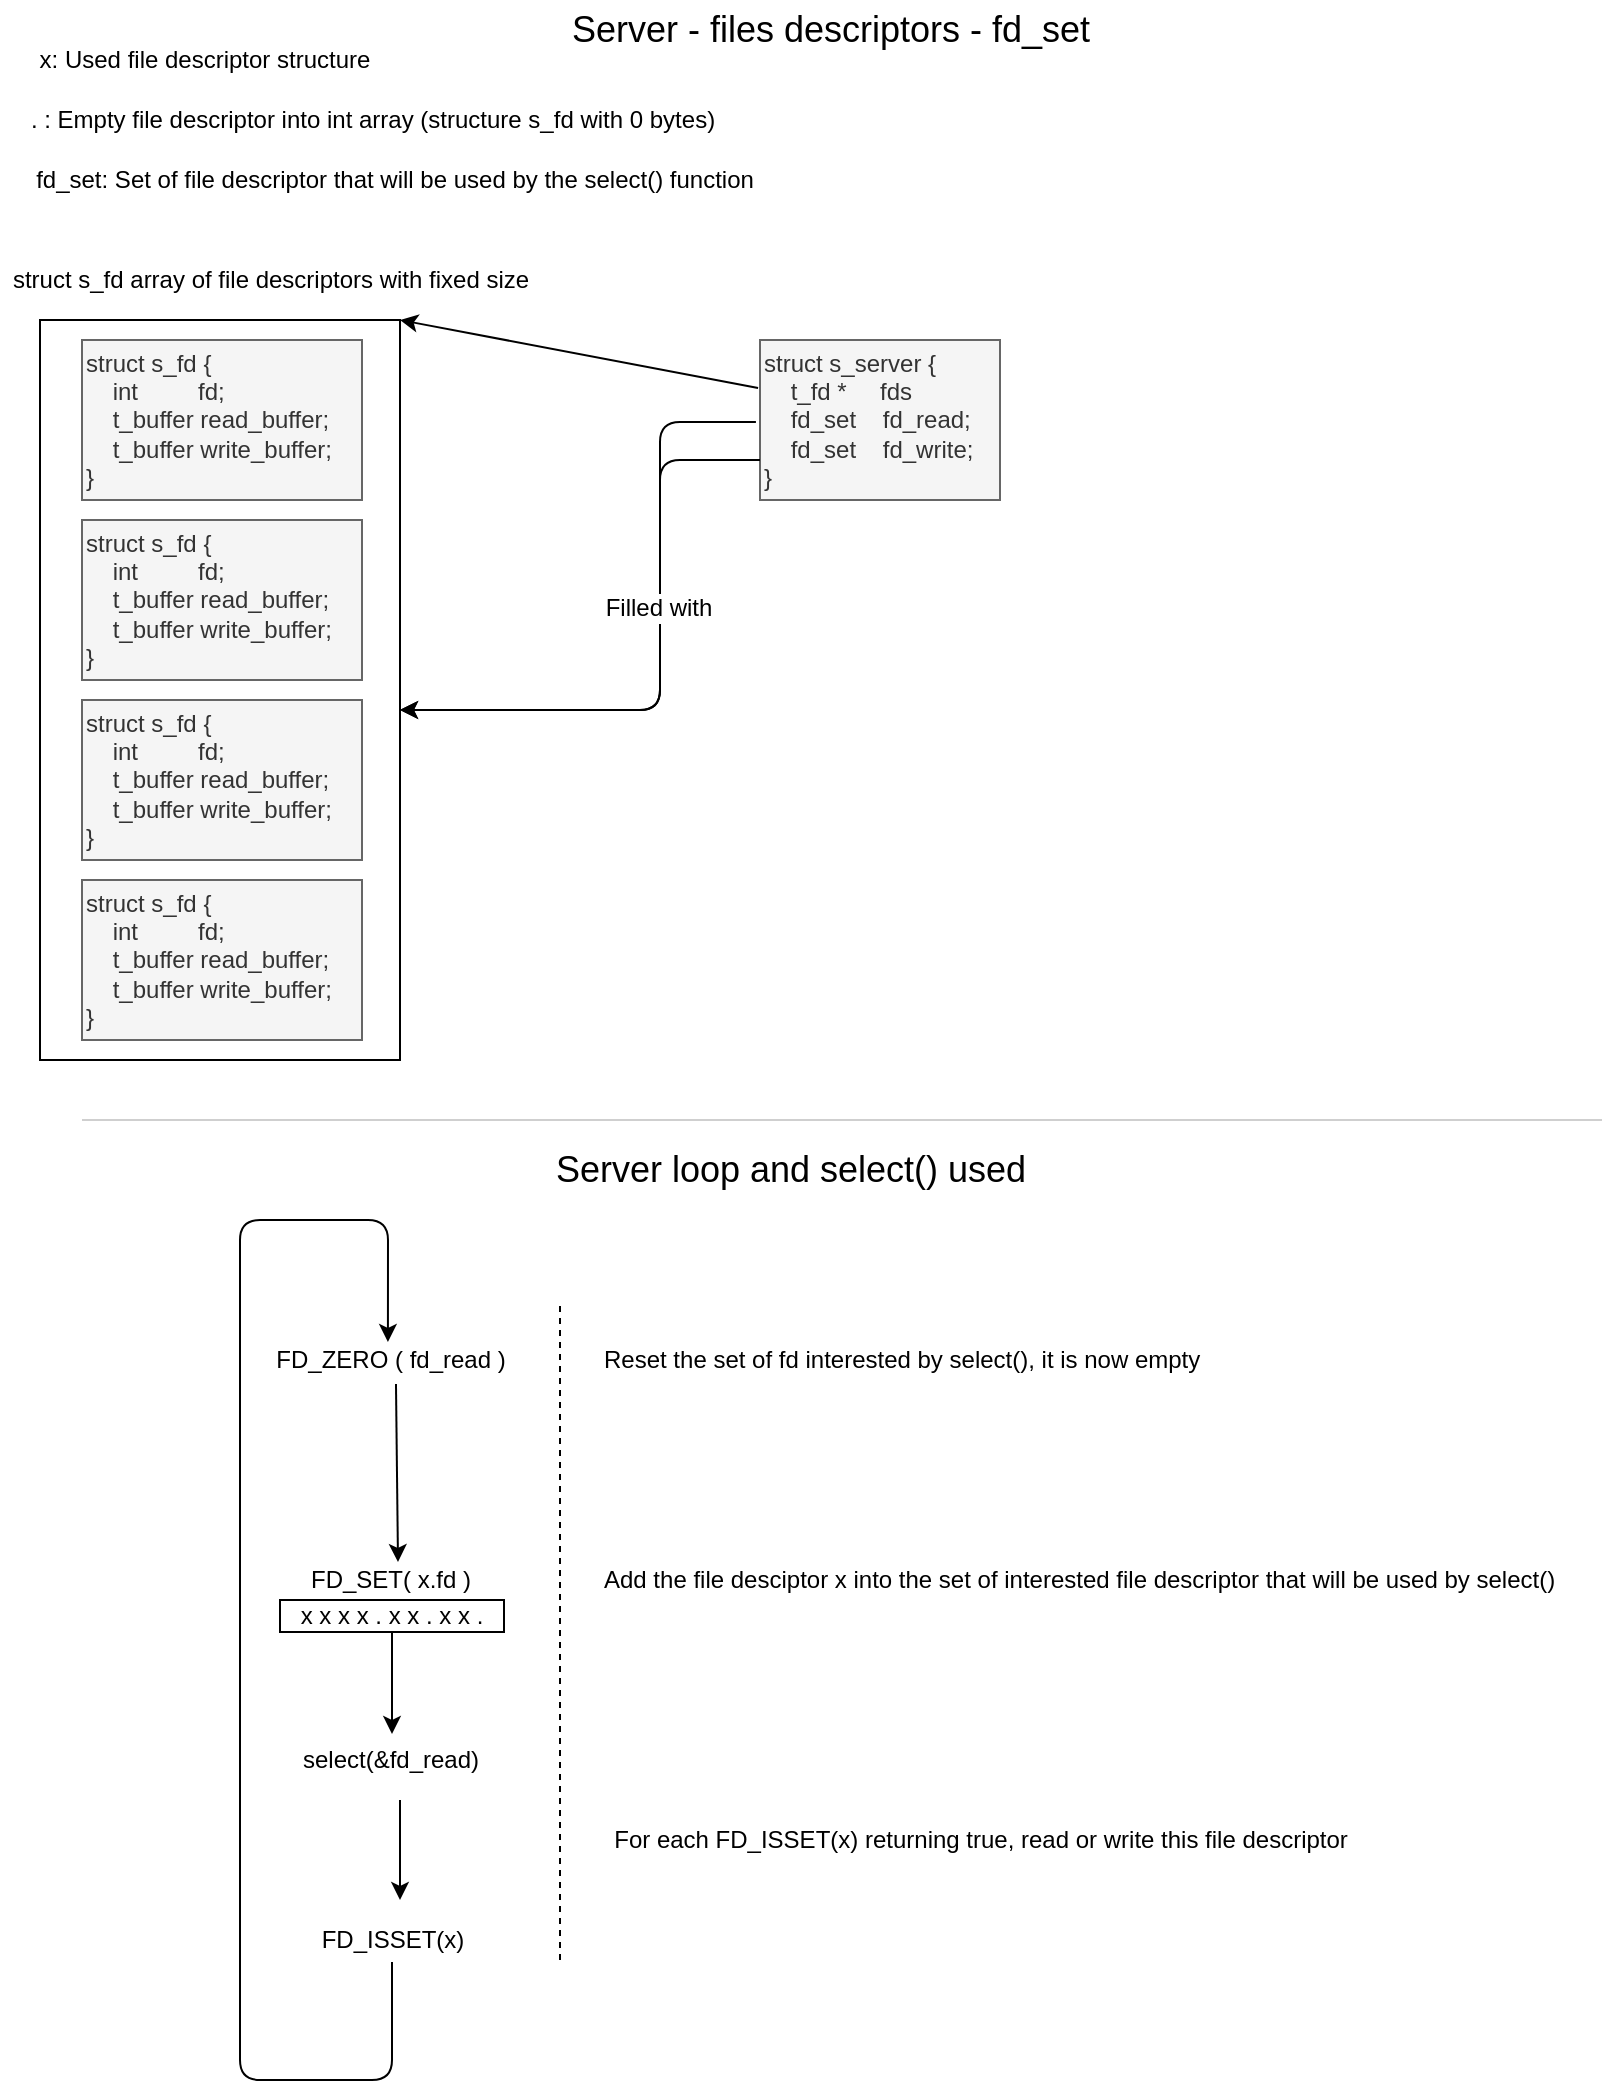 <mxfile version="12.4.2" type="device" pages="1"><diagram id="_OYm6nVnwvzjyNFQnzZ3" name="Page-1"><mxGraphModel dx="2052" dy="1172" grid="1" gridSize="10" guides="1" tooltips="1" connect="1" arrows="1" fold="1" page="1" pageScale="1" pageWidth="850" pageHeight="1100" math="0" shadow="0"><root><mxCell id="0"/><mxCell id="1" parent="0"/><mxCell id="oLpKaRYvijJrMimksrrd-39" value="" style="rounded=0;whiteSpace=wrap;html=1;align=left;" vertex="1" parent="1"><mxGeometry x="30" y="170" width="180" height="370" as="geometry"/></mxCell><mxCell id="oLpKaRYvijJrMimksrrd-2" value="x: Used file descriptor structure" style="text;html=1;align=center;verticalAlign=middle;resizable=0;points=[];;autosize=1;" vertex="1" parent="1"><mxGeometry x="22" y="30" width="180" height="20" as="geometry"/></mxCell><mxCell id="oLpKaRYvijJrMimksrrd-3" value="struct s_fd array of file descriptors with fixed size" style="text;html=1;align=center;verticalAlign=middle;resizable=0;points=[];;autosize=1;" vertex="1" parent="1"><mxGeometry x="10" y="140" width="270" height="20" as="geometry"/></mxCell><mxCell id="oLpKaRYvijJrMimksrrd-4" value=". : Empty file descriptor into int array (structure s_fd with 0 bytes)" style="text;html=1;align=center;verticalAlign=middle;resizable=0;points=[];;autosize=1;" vertex="1" parent="1"><mxGeometry x="16" y="60" width="360" height="20" as="geometry"/></mxCell><mxCell id="oLpKaRYvijJrMimksrrd-6" value="fd_set: Set of file descriptor that will be used by the select() function" style="text;html=1;align=center;verticalAlign=middle;resizable=0;points=[];;autosize=1;" vertex="1" parent="1"><mxGeometry x="22" y="90" width="370" height="20" as="geometry"/></mxCell><mxCell id="oLpKaRYvijJrMimksrrd-9" value="struct s_fd {&lt;br&gt;&amp;nbsp; &amp;nbsp; int&amp;nbsp; &amp;nbsp; &amp;nbsp; &amp;nbsp; &amp;nbsp;fd;&lt;br&gt;&amp;nbsp; &amp;nbsp; t_buffer read_buffer;&lt;br&gt;&amp;nbsp; &amp;nbsp; t_buffer write_buffer;&lt;br&gt;}" style="text;html=1;align=left;verticalAlign=middle;resizable=0;points=[];;autosize=1;fillColor=#f5f5f5;strokeColor=#666666;fontColor=#333333;" vertex="1" parent="1"><mxGeometry x="51" y="180" width="140" height="80" as="geometry"/></mxCell><mxCell id="oLpKaRYvijJrMimksrrd-10" value="struct s_server {&lt;br&gt;&lt;div&gt;&amp;nbsp; &amp;nbsp; t_fd *&amp;nbsp; &amp;nbsp; &amp;nbsp;fds&lt;/div&gt;&lt;div&gt;&amp;nbsp; &amp;nbsp; fd_set&amp;nbsp; &amp;nbsp; fd_read;&lt;/div&gt;&lt;div&gt;&amp;nbsp; &amp;nbsp; fd_set&amp;nbsp; &amp;nbsp; fd_write;&lt;/div&gt;}" style="text;html=1;align=left;verticalAlign=middle;resizable=0;points=[];;autosize=1;fillColor=#f5f5f5;strokeColor=#666666;fontColor=#333333;" vertex="1" parent="1"><mxGeometry x="390" y="180" width="120" height="80" as="geometry"/></mxCell><mxCell id="oLpKaRYvijJrMimksrrd-11" value="FD_ZERO ( fd_read )" style="text;html=1;align=center;verticalAlign=middle;resizable=0;points=[];;autosize=1;" vertex="1" parent="1"><mxGeometry x="140" y="680" width="130" height="20" as="geometry"/></mxCell><mxCell id="oLpKaRYvijJrMimksrrd-12" value="" style="endArrow=classic;html=1;entryX=0.54;entryY=0.05;entryDx=0;entryDy=0;entryPerimeter=0;exitX=0.523;exitY=1.1;exitDx=0;exitDy=0;exitPerimeter=0;" edge="1" parent="1" source="oLpKaRYvijJrMimksrrd-11" target="oLpKaRYvijJrMimksrrd-13"><mxGeometry width="50" height="50" relative="1" as="geometry"><mxPoint x="198" y="720" as="sourcePoint"/><mxPoint x="198" y="790" as="targetPoint"/><Array as="points"/></mxGeometry></mxCell><mxCell id="oLpKaRYvijJrMimksrrd-13" value="FD_SET( x.fd )" style="text;html=1;align=center;verticalAlign=middle;resizable=0;points=[];;autosize=1;" vertex="1" parent="1"><mxGeometry x="155" y="790" width="100" height="20" as="geometry"/></mxCell><mxCell id="oLpKaRYvijJrMimksrrd-15" value="x x x x . x x . x x ." style="rounded=0;whiteSpace=wrap;html=1;" vertex="1" parent="1"><mxGeometry x="150" y="810" width="112" height="16" as="geometry"/></mxCell><mxCell id="oLpKaRYvijJrMimksrrd-17" value="FD_ISSET(x)" style="text;html=1;align=center;verticalAlign=middle;resizable=0;points=[];;autosize=1;" vertex="1" parent="1"><mxGeometry x="161" y="970" width="90" height="20" as="geometry"/></mxCell><mxCell id="oLpKaRYvijJrMimksrrd-18" value="Reset the set of fd interested by select(), it is now empty" style="text;html=1;align=left;verticalAlign=middle;resizable=0;points=[];;autosize=1;" vertex="1" parent="1"><mxGeometry x="310" y="680" width="310" height="20" as="geometry"/></mxCell><mxCell id="oLpKaRYvijJrMimksrrd-24" value="For each FD_ISSET(x) returning true, read or write this file descriptor" style="text;html=1;align=center;verticalAlign=middle;resizable=0;points=[];;autosize=1;" vertex="1" parent="1"><mxGeometry x="310" y="920" width="380" height="20" as="geometry"/></mxCell><mxCell id="oLpKaRYvijJrMimksrrd-25" value="" style="endArrow=classic;html=1;" edge="1" parent="1"><mxGeometry width="50" height="50" relative="1" as="geometry"><mxPoint x="210" y="910" as="sourcePoint"/><mxPoint x="210" y="960" as="targetPoint"/><Array as="points"/></mxGeometry></mxCell><mxCell id="oLpKaRYvijJrMimksrrd-26" value="Add the file desciptor x into the set of interested file descriptor that will be used by select()" style="text;html=1;align=left;verticalAlign=middle;resizable=0;points=[];;autosize=1;" vertex="1" parent="1"><mxGeometry x="310" y="790" width="490" height="20" as="geometry"/></mxCell><mxCell id="oLpKaRYvijJrMimksrrd-27" value="" style="endArrow=none;dashed=1;html=1;" edge="1" parent="1"><mxGeometry width="50" height="50" relative="1" as="geometry"><mxPoint x="290" y="990" as="sourcePoint"/><mxPoint x="290" y="660" as="targetPoint"/></mxGeometry></mxCell><mxCell id="oLpKaRYvijJrMimksrrd-28" value="" style="endArrow=classic;html=1;exitX=0.5;exitY=1;exitDx=0;exitDy=0;" edge="1" parent="1" source="oLpKaRYvijJrMimksrrd-15"><mxGeometry width="50" height="50" relative="1" as="geometry"><mxPoint x="199.5" y="826" as="sourcePoint"/><mxPoint x="206" y="877" as="targetPoint"/><Array as="points"/></mxGeometry></mxCell><mxCell id="oLpKaRYvijJrMimksrrd-29" value="select(&amp;amp;fd_read)" style="text;html=1;align=center;verticalAlign=middle;resizable=0;points=[];;autosize=1;" vertex="1" parent="1"><mxGeometry x="155" y="880" width="100" height="20" as="geometry"/></mxCell><mxCell id="oLpKaRYvijJrMimksrrd-31" value="" style="endArrow=classic;html=1;exitX=0.5;exitY=1.05;exitDx=0;exitDy=0;exitPerimeter=0;entryX=0.492;entryY=0.05;entryDx=0;entryDy=0;entryPerimeter=0;" edge="1" parent="1" source="oLpKaRYvijJrMimksrrd-17" target="oLpKaRYvijJrMimksrrd-11"><mxGeometry width="50" height="50" relative="1" as="geometry"><mxPoint x="240" y="1050" as="sourcePoint"/><mxPoint x="204" y="680" as="targetPoint"/><Array as="points"><mxPoint x="206" y="1050"/><mxPoint x="130" y="1050"/><mxPoint x="130" y="620"/><mxPoint x="204" y="620"/></Array></mxGeometry></mxCell><mxCell id="oLpKaRYvijJrMimksrrd-32" value="" style="endArrow=classic;html=1;entryX=1;entryY=0;entryDx=0;entryDy=0;exitX=-0.008;exitY=0.3;exitDx=0;exitDy=0;exitPerimeter=0;" edge="1" parent="1" source="oLpKaRYvijJrMimksrrd-10" target="oLpKaRYvijJrMimksrrd-39"><mxGeometry width="50" height="50" relative="1" as="geometry"><mxPoint x="10" y="940" as="sourcePoint"/><mxPoint x="60" y="890" as="targetPoint"/></mxGeometry></mxCell><mxCell id="oLpKaRYvijJrMimksrrd-33" value="" style="endArrow=classic;html=1;exitX=-0.017;exitY=0.513;exitDx=0;exitDy=0;exitPerimeter=0;" edge="1" parent="1" source="oLpKaRYvijJrMimksrrd-10"><mxGeometry width="50" height="50" relative="1" as="geometry"><mxPoint x="330" y="250" as="sourcePoint"/><mxPoint x="210" y="365" as="targetPoint"/><Array as="points"><mxPoint x="340" y="221"/><mxPoint x="340" y="365"/></Array></mxGeometry></mxCell><mxCell id="oLpKaRYvijJrMimksrrd-34" value="" style="endArrow=classic;html=1;" edge="1" parent="1"><mxGeometry width="50" height="50" relative="1" as="geometry"><mxPoint x="390" y="240" as="sourcePoint"/><mxPoint x="210" y="365" as="targetPoint"/><Array as="points"><mxPoint x="340" y="240"/><mxPoint x="340" y="365"/></Array></mxGeometry></mxCell><mxCell id="oLpKaRYvijJrMimksrrd-35" value="Filled with" style="text;html=1;align=center;verticalAlign=middle;resizable=0;points=[];;labelBackgroundColor=#ffffff;" vertex="1" connectable="0" parent="oLpKaRYvijJrMimksrrd-34"><mxGeometry x="-0.191" y="-1" relative="1" as="geometry"><mxPoint as="offset"/></mxGeometry></mxCell><mxCell id="oLpKaRYvijJrMimksrrd-36" value="struct s_fd {&lt;br&gt;&amp;nbsp; &amp;nbsp; int&amp;nbsp; &amp;nbsp; &amp;nbsp; &amp;nbsp; &amp;nbsp;fd;&lt;br&gt;&amp;nbsp; &amp;nbsp; t_buffer read_buffer;&lt;br&gt;&amp;nbsp; &amp;nbsp; t_buffer write_buffer;&lt;br&gt;}" style="text;html=1;align=left;verticalAlign=middle;resizable=0;points=[];;autosize=1;fillColor=#f5f5f5;strokeColor=#666666;fontColor=#333333;" vertex="1" parent="1"><mxGeometry x="51" y="270" width="140" height="80" as="geometry"/></mxCell><mxCell id="oLpKaRYvijJrMimksrrd-37" value="struct s_fd {&lt;br&gt;&amp;nbsp; &amp;nbsp; int&amp;nbsp; &amp;nbsp; &amp;nbsp; &amp;nbsp; &amp;nbsp;fd;&lt;br&gt;&amp;nbsp; &amp;nbsp; t_buffer read_buffer;&lt;br&gt;&amp;nbsp; &amp;nbsp; t_buffer write_buffer;&lt;br&gt;}" style="text;html=1;align=left;verticalAlign=middle;resizable=0;points=[];;autosize=1;fillColor=#f5f5f5;strokeColor=#666666;fontColor=#333333;" vertex="1" parent="1"><mxGeometry x="51" y="360" width="140" height="80" as="geometry"/></mxCell><mxCell id="oLpKaRYvijJrMimksrrd-38" value="struct s_fd {&lt;br&gt;&amp;nbsp; &amp;nbsp; int&amp;nbsp; &amp;nbsp; &amp;nbsp; &amp;nbsp; &amp;nbsp;fd;&lt;br&gt;&amp;nbsp; &amp;nbsp; t_buffer read_buffer;&lt;br&gt;&amp;nbsp; &amp;nbsp; t_buffer write_buffer;&lt;br&gt;}" style="text;html=1;align=left;verticalAlign=middle;resizable=0;points=[];;autosize=1;fillColor=#f5f5f5;strokeColor=#666666;fontColor=#333333;" vertex="1" parent="1"><mxGeometry x="51" y="450" width="140" height="80" as="geometry"/></mxCell><mxCell id="oLpKaRYvijJrMimksrrd-40" value="" style="endArrow=none;html=1;strokeColor=#CFCFCF;" edge="1" parent="1"><mxGeometry width="50" height="50" relative="1" as="geometry"><mxPoint x="51" y="570" as="sourcePoint"/><mxPoint x="811" y="570" as="targetPoint"/></mxGeometry></mxCell><mxCell id="oLpKaRYvijJrMimksrrd-41" value="Server loop and select() used" style="text;html=1;align=center;verticalAlign=middle;resizable=0;points=[];;autosize=1;fontSize=18;" vertex="1" parent="1"><mxGeometry x="280" y="580" width="250" height="30" as="geometry"/></mxCell><mxCell id="oLpKaRYvijJrMimksrrd-42" value="Server - files descriptors - fd_set" style="text;html=1;align=center;verticalAlign=middle;resizable=0;points=[];;autosize=1;fontSize=18;" vertex="1" parent="1"><mxGeometry x="290" y="10" width="270" height="30" as="geometry"/></mxCell></root></mxGraphModel></diagram></mxfile>